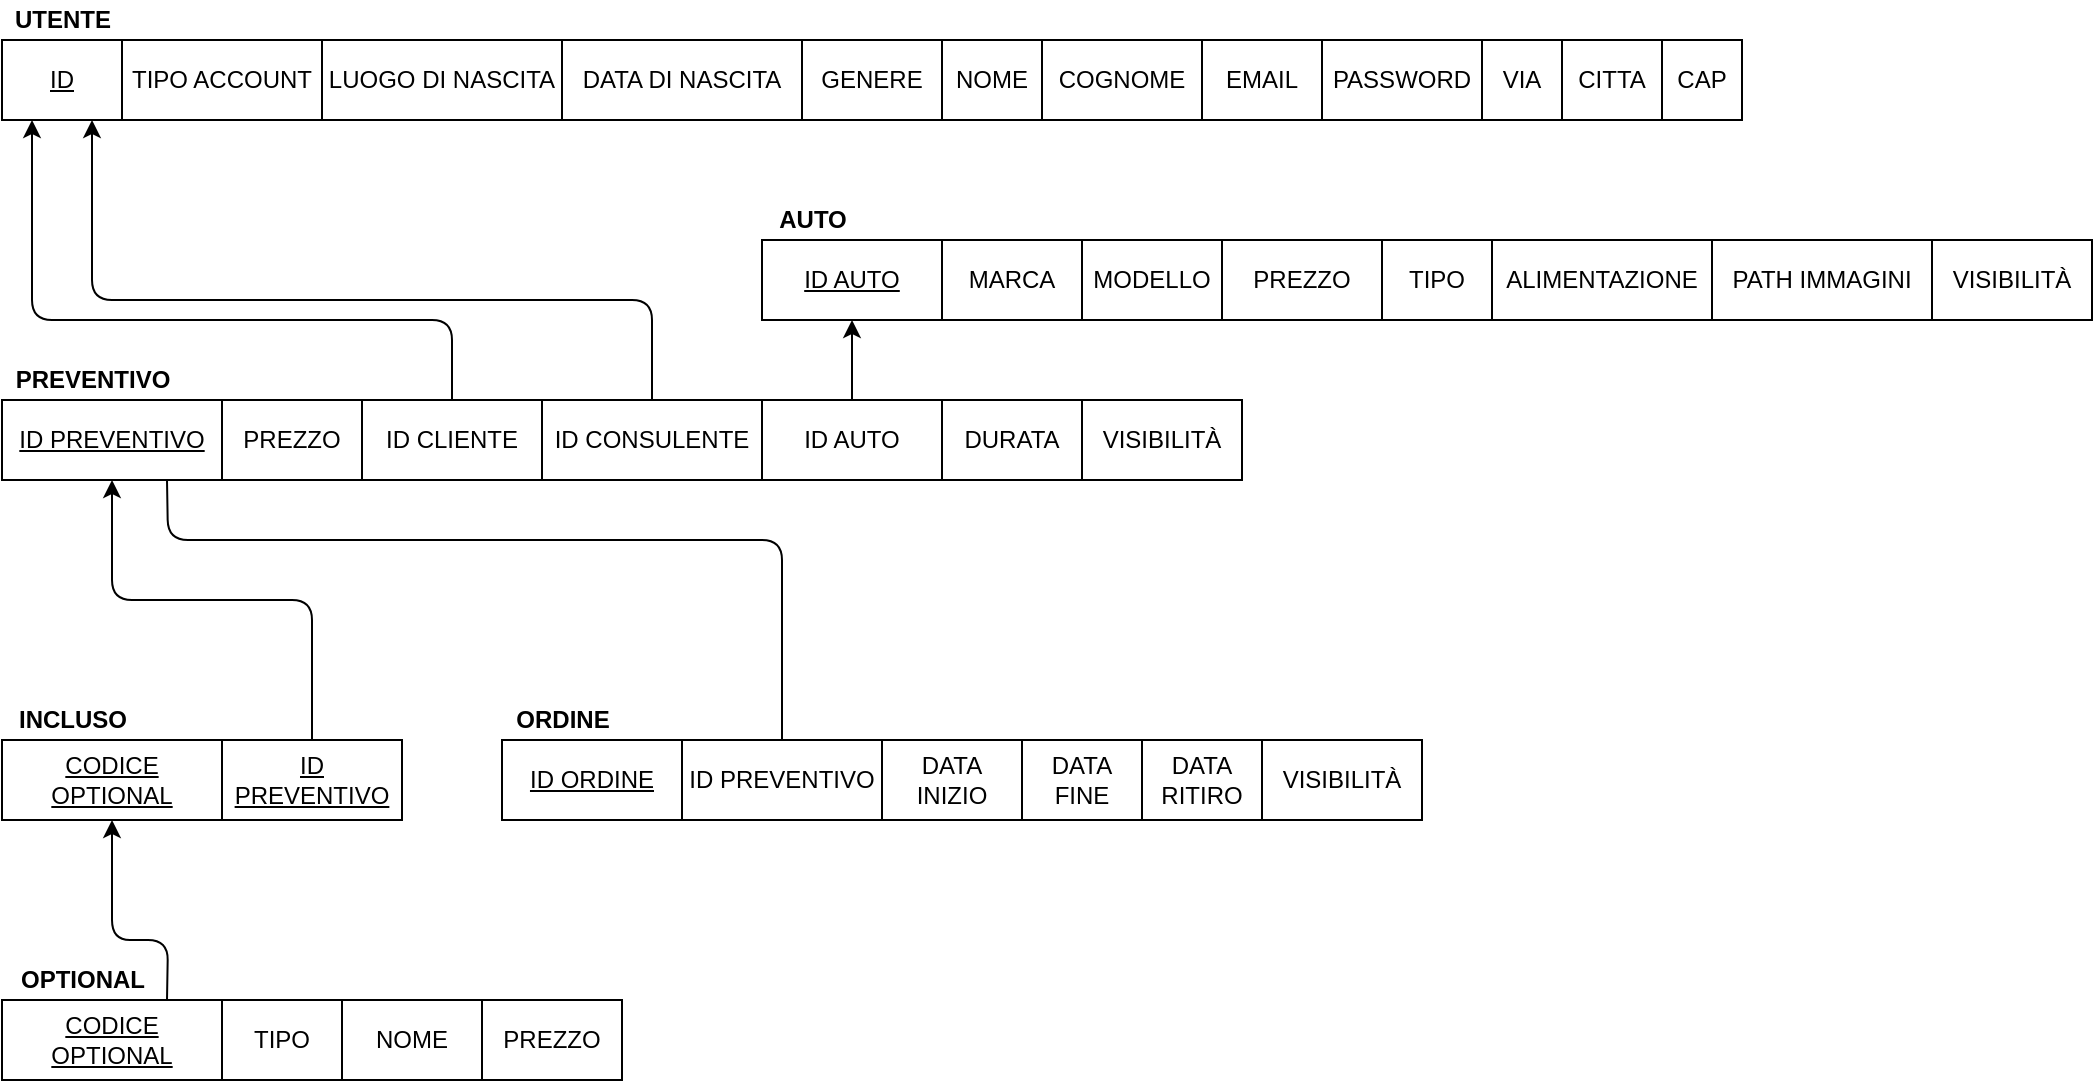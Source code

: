<mxfile version="13.9.9" type="device"><diagram id="k4Jau48muNjCAxwqsCQq" name="Page-1"><mxGraphModel dx="1086" dy="806" grid="1" gridSize="10" guides="1" tooltips="1" connect="1" arrows="1" fold="1" page="1" pageScale="1" pageWidth="827" pageHeight="1169" math="0" shadow="0"><root><mxCell id="0"/><mxCell id="1" parent="0"/><mxCell id="BhBSWZSCSHxiZCUscdXz-1" value="&lt;u&gt;ID&lt;/u&gt;" style="rounded=0;whiteSpace=wrap;html=1;" parent="1" vertex="1"><mxGeometry x="40" y="40" width="60" height="40" as="geometry"/></mxCell><mxCell id="BhBSWZSCSHxiZCUscdXz-3" value="TIPO ACCOUNT" style="rounded=0;whiteSpace=wrap;html=1;" parent="1" vertex="1"><mxGeometry x="100" y="40" width="100" height="40" as="geometry"/></mxCell><mxCell id="1p68dEUIOYMEOqz2zz40-2" value="&lt;b&gt;UTENTE&lt;/b&gt;" style="text;html=1;align=center;verticalAlign=middle;resizable=0;points=[];;autosize=1;" parent="1" vertex="1"><mxGeometry x="40" y="20" width="60" height="20" as="geometry"/></mxCell><mxCell id="is129My7v0ard_ewfMeb-1" value="LUOGO DI NASCITA" style="rounded=0;whiteSpace=wrap;html=1;" parent="1" vertex="1"><mxGeometry x="200" y="40" width="120" height="40" as="geometry"/></mxCell><mxCell id="is129My7v0ard_ewfMeb-2" value="DATA DI NASCITA" style="rounded=0;whiteSpace=wrap;html=1;" parent="1" vertex="1"><mxGeometry x="320" y="40" width="120" height="40" as="geometry"/></mxCell><mxCell id="is129My7v0ard_ewfMeb-3" value="GENERE" style="rounded=0;whiteSpace=wrap;html=1;" parent="1" vertex="1"><mxGeometry x="440" y="40" width="70" height="40" as="geometry"/></mxCell><mxCell id="is129My7v0ard_ewfMeb-4" value="NOME" style="rounded=0;whiteSpace=wrap;html=1;" parent="1" vertex="1"><mxGeometry x="510" y="40" width="50" height="40" as="geometry"/></mxCell><mxCell id="is129My7v0ard_ewfMeb-5" value="COGNOME" style="rounded=0;whiteSpace=wrap;html=1;" parent="1" vertex="1"><mxGeometry x="560" y="40" width="80" height="40" as="geometry"/></mxCell><mxCell id="is129My7v0ard_ewfMeb-6" value="EMAIL" style="rounded=0;whiteSpace=wrap;html=1;" parent="1" vertex="1"><mxGeometry x="640" y="40" width="60" height="40" as="geometry"/></mxCell><mxCell id="is129My7v0ard_ewfMeb-7" value="PASSWORD" style="rounded=0;whiteSpace=wrap;html=1;" parent="1" vertex="1"><mxGeometry x="700" y="40" width="80" height="40" as="geometry"/></mxCell><mxCell id="is129My7v0ard_ewfMeb-8" value="VIA" style="rounded=0;whiteSpace=wrap;html=1;" parent="1" vertex="1"><mxGeometry x="780" y="40" width="40" height="40" as="geometry"/></mxCell><mxCell id="is129My7v0ard_ewfMeb-9" value="CITTA" style="rounded=0;whiteSpace=wrap;html=1;" parent="1" vertex="1"><mxGeometry x="820" y="40" width="50" height="40" as="geometry"/></mxCell><mxCell id="is129My7v0ard_ewfMeb-10" value="CAP" style="rounded=0;whiteSpace=wrap;html=1;" parent="1" vertex="1"><mxGeometry x="870" y="40" width="40" height="40" as="geometry"/></mxCell><mxCell id="is129My7v0ard_ewfMeb-11" value="&lt;u&gt;ID PREVENTIVO&lt;/u&gt;" style="rounded=0;whiteSpace=wrap;html=1;" parent="1" vertex="1"><mxGeometry x="40" y="220" width="110" height="40" as="geometry"/></mxCell><mxCell id="is129My7v0ard_ewfMeb-12" value="PREZZO" style="rounded=0;whiteSpace=wrap;html=1;" parent="1" vertex="1"><mxGeometry x="150" y="220" width="70" height="40" as="geometry"/></mxCell><mxCell id="is129My7v0ard_ewfMeb-13" value="&lt;b&gt;PREVENTIVO&lt;/b&gt;" style="text;html=1;align=center;verticalAlign=middle;resizable=0;points=[];;autosize=1;" parent="1" vertex="1"><mxGeometry x="40" y="200" width="90" height="20" as="geometry"/></mxCell><mxCell id="is129My7v0ard_ewfMeb-14" value="ID CLIENTE" style="rounded=0;whiteSpace=wrap;html=1;" parent="1" vertex="1"><mxGeometry x="220" y="220" width="90" height="40" as="geometry"/></mxCell><mxCell id="is129My7v0ard_ewfMeb-15" value="ID CONSULENTE" style="rounded=0;whiteSpace=wrap;html=1;" parent="1" vertex="1"><mxGeometry x="310" y="220" width="110" height="40" as="geometry"/></mxCell><mxCell id="is129My7v0ard_ewfMeb-16" value="ID AUTO" style="rounded=0;whiteSpace=wrap;html=1;" parent="1" vertex="1"><mxGeometry x="420" y="220" width="90" height="40" as="geometry"/></mxCell><mxCell id="is129My7v0ard_ewfMeb-18" value="" style="endArrow=classic;html=1;fillColor=#000000;exitX=0.5;exitY=0;exitDx=0;exitDy=0;entryX=0.25;entryY=1;entryDx=0;entryDy=0;endFill=1;" parent="1" source="is129My7v0ard_ewfMeb-14" target="BhBSWZSCSHxiZCUscdXz-1" edge="1"><mxGeometry width="50" height="50" relative="1" as="geometry"><mxPoint x="270" y="200" as="sourcePoint"/><mxPoint x="320" y="150" as="targetPoint"/><Array as="points"><mxPoint x="265" y="180"/><mxPoint x="55" y="180"/></Array></mxGeometry></mxCell><mxCell id="is129My7v0ard_ewfMeb-20" value="" style="endArrow=classic;html=1;fillColor=#000000;exitX=0.5;exitY=0;exitDx=0;exitDy=0;entryX=0.75;entryY=1;entryDx=0;entryDy=0;endFill=1;" parent="1" source="is129My7v0ard_ewfMeb-15" target="BhBSWZSCSHxiZCUscdXz-1" edge="1"><mxGeometry width="50" height="50" relative="1" as="geometry"><mxPoint x="280" y="190" as="sourcePoint"/><mxPoint x="330" y="140" as="targetPoint"/><Array as="points"><mxPoint x="365" y="170"/><mxPoint x="85" y="170"/></Array></mxGeometry></mxCell><mxCell id="is129My7v0ard_ewfMeb-21" value="&lt;u&gt;ID AUTO&lt;/u&gt;" style="rounded=0;whiteSpace=wrap;html=1;" parent="1" vertex="1"><mxGeometry x="420" y="140" width="90" height="40" as="geometry"/></mxCell><mxCell id="is129My7v0ard_ewfMeb-22" value="MODELLO" style="rounded=0;whiteSpace=wrap;html=1;" parent="1" vertex="1"><mxGeometry x="580" y="140" width="70" height="40" as="geometry"/></mxCell><mxCell id="is129My7v0ard_ewfMeb-23" value="&lt;b&gt;AUTO&lt;/b&gt;" style="text;html=1;align=center;verticalAlign=middle;resizable=0;points=[];;autosize=1;" parent="1" vertex="1"><mxGeometry x="420" y="120" width="50" height="20" as="geometry"/></mxCell><mxCell id="is129My7v0ard_ewfMeb-24" value="PREZZO" style="rounded=0;whiteSpace=wrap;html=1;" parent="1" vertex="1"><mxGeometry x="650" y="140" width="80" height="40" as="geometry"/></mxCell><mxCell id="is129My7v0ard_ewfMeb-25" value="TIPO" style="rounded=0;whiteSpace=wrap;html=1;" parent="1" vertex="1"><mxGeometry x="730" y="140" width="55" height="40" as="geometry"/></mxCell><mxCell id="is129My7v0ard_ewfMeb-26" value="MARCA" style="rounded=0;whiteSpace=wrap;html=1;" parent="1" vertex="1"><mxGeometry x="510" y="140" width="70" height="40" as="geometry"/></mxCell><mxCell id="is129My7v0ard_ewfMeb-29" value="ALIMENTAZIONE&lt;span style=&quot;color: rgba(0 , 0 , 0 , 0) ; font-family: monospace ; font-size: 0px&quot;&gt;%3CmxGraphModel%3E%3Croot%3E%3CmxCell%20id%3D%220%22%2F%3E%3CmxCell%20id%3D%221%22%20parent%3D%220%22%2F%3E%3CmxCell%20id%3D%222%22%20value%3D%22ANNO%20DI%20IMMATRICOLAZIONE%22%20style%3D%22rounded%3D0%3BwhiteSpace%3Dwrap%3Bhtml%3D1%3B%22%20vertex%3D%221%22%20parent%3D%221%22%3E%3CmxGeometry%20x%3D%221045%22%20y%3D%22140%22%20width%3D%22110%22%20height%3D%2240%22%20as%3D%22geometry%22%2F%3E%3C%2FmxCell%3E%3C%2Froot%3E%3C%2FmxGraphModel%3E&lt;/span&gt;" style="rounded=0;whiteSpace=wrap;html=1;" parent="1" vertex="1"><mxGeometry x="785" y="140" width="110" height="40" as="geometry"/></mxCell><mxCell id="is129My7v0ard_ewfMeb-30" value="PATH IMMAGINI" style="rounded=0;whiteSpace=wrap;html=1;" parent="1" vertex="1"><mxGeometry x="895" y="140" width="110" height="40" as="geometry"/></mxCell><mxCell id="is129My7v0ard_ewfMeb-31" value="&lt;u&gt;CODICE OPTIONAL&lt;/u&gt;" style="rounded=0;whiteSpace=wrap;html=1;" parent="1" vertex="1"><mxGeometry x="40" y="520" width="110" height="40" as="geometry"/></mxCell><mxCell id="is129My7v0ard_ewfMeb-32" value="TIPO" style="rounded=0;whiteSpace=wrap;html=1;" parent="1" vertex="1"><mxGeometry x="150" y="520" width="60" height="40" as="geometry"/></mxCell><mxCell id="is129My7v0ard_ewfMeb-33" value="NOME" style="rounded=0;whiteSpace=wrap;html=1;" parent="1" vertex="1"><mxGeometry x="210" y="520" width="70" height="40" as="geometry"/></mxCell><mxCell id="is129My7v0ard_ewfMeb-34" value="PREZZO" style="rounded=0;whiteSpace=wrap;html=1;" parent="1" vertex="1"><mxGeometry x="280" y="520" width="70" height="40" as="geometry"/></mxCell><mxCell id="is129My7v0ard_ewfMeb-36" value="&lt;b&gt;OPTIONAL&lt;/b&gt;" style="text;html=1;align=center;verticalAlign=middle;resizable=0;points=[];;autosize=1;" parent="1" vertex="1"><mxGeometry x="40" y="500" width="80" height="20" as="geometry"/></mxCell><mxCell id="is129My7v0ard_ewfMeb-37" value="&lt;u&gt;CODICE OPTIONAL&lt;/u&gt;" style="rounded=0;whiteSpace=wrap;html=1;" parent="1" vertex="1"><mxGeometry x="40" y="390" width="110" height="40" as="geometry"/></mxCell><mxCell id="is129My7v0ard_ewfMeb-38" value="ID PREVENTIVO" style="rounded=0;whiteSpace=wrap;html=1;fontStyle=4" parent="1" vertex="1"><mxGeometry x="150" y="390" width="90" height="40" as="geometry"/></mxCell><mxCell id="is129My7v0ard_ewfMeb-41" value="&lt;b&gt;INCLUSO&lt;/b&gt;" style="text;html=1;align=center;verticalAlign=middle;resizable=0;points=[];;autosize=1;" parent="1" vertex="1"><mxGeometry x="40" y="370" width="70" height="20" as="geometry"/></mxCell><mxCell id="is129My7v0ard_ewfMeb-44" value="" style="endArrow=classic;html=1;fillColor=#000000;exitX=0.5;exitY=0;exitDx=0;exitDy=0;entryX=0.5;entryY=1;entryDx=0;entryDy=0;endFill=1;" parent="1" source="is129My7v0ard_ewfMeb-38" target="is129My7v0ard_ewfMeb-11" edge="1"><mxGeometry width="50" height="50" relative="1" as="geometry"><mxPoint x="150" y="400" as="sourcePoint"/><mxPoint x="200" y="350" as="targetPoint"/><Array as="points"><mxPoint x="195" y="320"/><mxPoint x="95" y="320"/></Array></mxGeometry></mxCell><mxCell id="is129My7v0ard_ewfMeb-45" value="" style="endArrow=classic;html=1;fillColor=#000000;exitX=0.75;exitY=0;exitDx=0;exitDy=0;entryX=0.5;entryY=1;entryDx=0;entryDy=0;endFill=1;" parent="1" source="is129My7v0ard_ewfMeb-31" target="is129My7v0ard_ewfMeb-37" edge="1"><mxGeometry width="50" height="50" relative="1" as="geometry"><mxPoint x="120" y="480" as="sourcePoint"/><mxPoint x="170" y="430" as="targetPoint"/><Array as="points"><mxPoint x="123" y="490"/><mxPoint x="95" y="490"/></Array></mxGeometry></mxCell><mxCell id="is129My7v0ard_ewfMeb-46" value="&lt;u&gt;ID ORDINE&lt;/u&gt;" style="rounded=0;whiteSpace=wrap;html=1;" parent="1" vertex="1"><mxGeometry x="290" y="390" width="90" height="40" as="geometry"/></mxCell><mxCell id="is129My7v0ard_ewfMeb-47" value="ID PREVENTIVO" style="rounded=0;whiteSpace=wrap;html=1;fontStyle=0" parent="1" vertex="1"><mxGeometry x="380" y="390" width="100" height="40" as="geometry"/></mxCell><mxCell id="is129My7v0ard_ewfMeb-48" value="DATA INIZIO" style="rounded=0;whiteSpace=wrap;html=1;" parent="1" vertex="1"><mxGeometry x="480" y="390" width="70" height="40" as="geometry"/></mxCell><mxCell id="is129My7v0ard_ewfMeb-49" value="DATA FINE" style="rounded=0;whiteSpace=wrap;html=1;" parent="1" vertex="1"><mxGeometry x="550" y="390" width="60" height="40" as="geometry"/></mxCell><mxCell id="is129My7v0ard_ewfMeb-50" value="&lt;b&gt;ORDINE&lt;/b&gt;" style="text;html=1;align=center;verticalAlign=middle;resizable=0;points=[];;autosize=1;" parent="1" vertex="1"><mxGeometry x="290" y="370" width="60" height="20" as="geometry"/></mxCell><mxCell id="is129My7v0ard_ewfMeb-51" value="" style="endArrow=none;html=1;fillColor=#000000;exitX=0.5;exitY=0;exitDx=0;exitDy=0;entryX=0.75;entryY=1;entryDx=0;entryDy=0;" parent="1" source="is129My7v0ard_ewfMeb-47" target="is129My7v0ard_ewfMeb-11" edge="1"><mxGeometry width="50" height="50" relative="1" as="geometry"><mxPoint x="500" y="320" as="sourcePoint"/><mxPoint x="550" y="270" as="targetPoint"/><Array as="points"><mxPoint x="430" y="290"/><mxPoint x="123" y="290"/></Array></mxGeometry></mxCell><mxCell id="is129My7v0ard_ewfMeb-54" value="" style="endArrow=classic;html=1;fillColor=#000000;exitX=0.5;exitY=0;exitDx=0;exitDy=0;entryX=0.5;entryY=1;entryDx=0;entryDy=0;endFill=1;" parent="1" source="is129My7v0ard_ewfMeb-16" target="is129My7v0ard_ewfMeb-21" edge="1"><mxGeometry width="50" height="50" relative="1" as="geometry"><mxPoint x="600" y="260" as="sourcePoint"/><mxPoint x="650" y="210" as="targetPoint"/></mxGeometry></mxCell><mxCell id="SNHvd47Gt_bT04BpVl4H-1" value="DATA&lt;br&gt;RITIRO" style="rounded=0;whiteSpace=wrap;html=1;" parent="1" vertex="1"><mxGeometry x="610" y="390" width="60" height="40" as="geometry"/></mxCell><mxCell id="ZmU1RaJ_CenfgmpqPBra-1" value="DURATA" style="rounded=0;whiteSpace=wrap;html=1;" parent="1" vertex="1"><mxGeometry x="510" y="220" width="70" height="40" as="geometry"/></mxCell><mxCell id="qSTb0MOSpA9sq57yGrV0-1" value="VISIBILITÀ" style="rounded=0;whiteSpace=wrap;html=1;" vertex="1" parent="1"><mxGeometry x="580" y="220" width="80" height="40" as="geometry"/></mxCell><mxCell id="qSTb0MOSpA9sq57yGrV0-2" value="VISIBILITÀ" style="rounded=0;whiteSpace=wrap;html=1;" vertex="1" parent="1"><mxGeometry x="1005" y="140" width="80" height="40" as="geometry"/></mxCell><mxCell id="qSTb0MOSpA9sq57yGrV0-3" value="VISIBILITÀ" style="rounded=0;whiteSpace=wrap;html=1;" vertex="1" parent="1"><mxGeometry x="670" y="390" width="80" height="40" as="geometry"/></mxCell></root></mxGraphModel></diagram></mxfile>